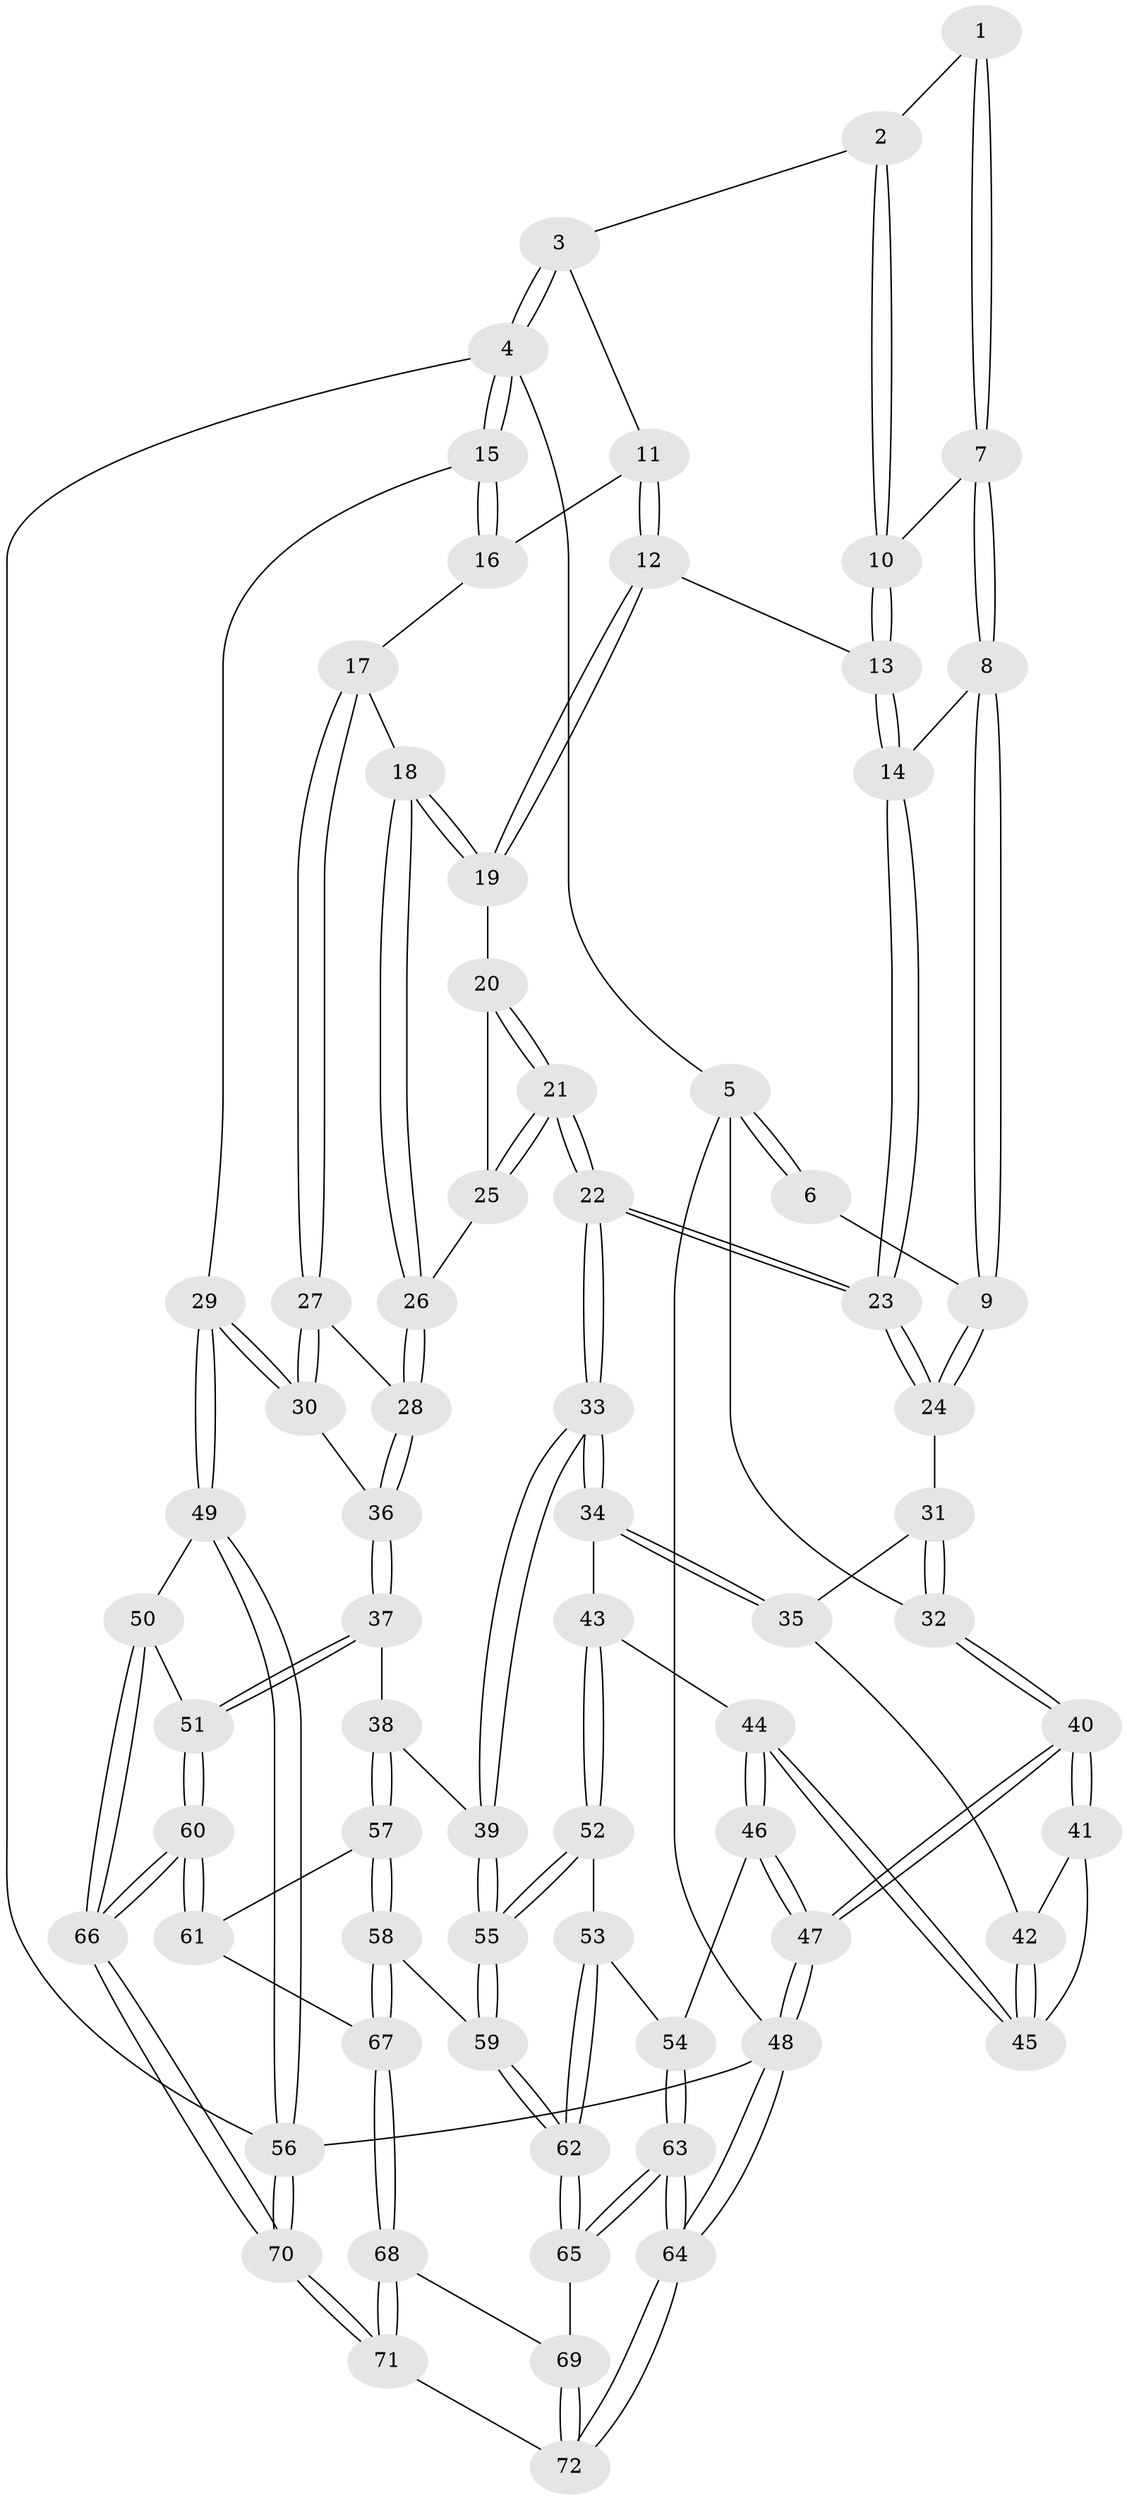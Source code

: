 // coarse degree distribution, {3: 0.1590909090909091, 4: 0.5227272727272727, 5: 0.22727272727272727, 6: 0.06818181818181818, 7: 0.022727272727272728}
// Generated by graph-tools (version 1.1) at 2025/42/03/06/25 10:42:36]
// undirected, 72 vertices, 177 edges
graph export_dot {
graph [start="1"]
  node [color=gray90,style=filled];
  1 [pos="+0.33655462339226+0"];
  2 [pos="+0.6558050986397149+0"];
  3 [pos="+0.7463592005426192+0"];
  4 [pos="+1+0"];
  5 [pos="+0+0"];
  6 [pos="+0.1658909408906347+0"];
  7 [pos="+0.3391396568789111+0.03164857987321141"];
  8 [pos="+0.26556567838631684+0.1412550243455119"];
  9 [pos="+0.2109453317054779+0.19546747621347846"];
  10 [pos="+0.44969453010235766+0.09339243777160429"];
  11 [pos="+0.7427581191731168+0"];
  12 [pos="+0.6698347066813263+0.1108274772757446"];
  13 [pos="+0.5026214092935372+0.17092651604809733"];
  14 [pos="+0.49559492297210955+0.18271193240842898"];
  15 [pos="+1+0.2021641936925906"];
  16 [pos="+0.9070718119836125+0.14228566592616357"];
  17 [pos="+0.8624133533003119+0.2473214016047563"];
  18 [pos="+0.8533600647592432+0.2480469575684096"];
  19 [pos="+0.6812746729520546+0.1494915662842018"];
  20 [pos="+0.6813502861842512+0.16884791033789873"];
  21 [pos="+0.520890936806606+0.4368696779925215"];
  22 [pos="+0.47709867802899336+0.4708347228241932"];
  23 [pos="+0.43832349845508883+0.35927951659120433"];
  24 [pos="+0.2090048953771748+0.19801242615030093"];
  25 [pos="+0.7371585486972724+0.33312318990846573"];
  26 [pos="+0.7404353789711975+0.33437692270090347"];
  27 [pos="+0.9237510888904062+0.3259470329966458"];
  28 [pos="+0.7630942017795144+0.3594727780838588"];
  29 [pos="+1+0.40094094523031226"];
  30 [pos="+1+0.40029478585728273"];
  31 [pos="+0.15133291768256302+0.21262765281332507"];
  32 [pos="+0+0.011517211271576441"];
  33 [pos="+0.47613016917853757+0.47865181214808344"];
  34 [pos="+0.346171284824117+0.4992533202689054"];
  35 [pos="+0.14724341611642877+0.3074367267550748"];
  36 [pos="+0.8209601303489938+0.5018044833813525"];
  37 [pos="+0.8168210280390436+0.5081848605138748"];
  38 [pos="+0.5516953137407297+0.5621371776449736"];
  39 [pos="+0.5045685147042265+0.5291595447467778"];
  40 [pos="+0+0.4520369642969001"];
  41 [pos="+0+0.43304127918517277"];
  42 [pos="+0.12704114935163557+0.366779231217779"];
  43 [pos="+0.2591852474865941+0.5339739893926398"];
  44 [pos="+0.1623647648271525+0.5276148809172079"];
  45 [pos="+0.14657646161834212+0.49279241112003236"];
  46 [pos="+0.04618266890584865+0.6381753420337296"];
  47 [pos="+0+0.6481012413095975"];
  48 [pos="+0+1"];
  49 [pos="+1+0.7707402319998389"];
  50 [pos="+0.9800238522173463+0.74148511379513"];
  51 [pos="+0.8902824574783601+0.7255639650413179"];
  52 [pos="+0.24500146432942305+0.6982231666071276"];
  53 [pos="+0.13516315192990483+0.7102084531784257"];
  54 [pos="+0.11547922243478564+0.7040732773530324"];
  55 [pos="+0.341630382792307+0.7842480964890597"];
  56 [pos="+1+1"];
  57 [pos="+0.5816613943222404+0.6238710995629082"];
  58 [pos="+0.4465513616044955+0.8576320433460861"];
  59 [pos="+0.34159622497655046+0.7913485635908163"];
  60 [pos="+0.7185221831906027+0.8054143218839225"];
  61 [pos="+0.683953512030229+0.7814693192196266"];
  62 [pos="+0.2434137867477475+0.8919303851900274"];
  63 [pos="+0.06068081023433653+1"];
  64 [pos="+0+1"];
  65 [pos="+0.2419136103734482+0.8946329083719146"];
  66 [pos="+0.73246483528481+1"];
  67 [pos="+0.46539930981936567+0.876417293092846"];
  68 [pos="+0.46952197615315944+0.9136289227489552"];
  69 [pos="+0.3764633477239862+0.9629310614232433"];
  70 [pos="+0.7328224575290522+1"];
  71 [pos="+0.6132005965533873+1"];
  72 [pos="+0.36466938697093176+1"];
  1 -- 2;
  1 -- 7;
  1 -- 7;
  2 -- 3;
  2 -- 10;
  2 -- 10;
  3 -- 4;
  3 -- 4;
  3 -- 11;
  4 -- 5;
  4 -- 15;
  4 -- 15;
  4 -- 56;
  5 -- 6;
  5 -- 6;
  5 -- 32;
  5 -- 48;
  6 -- 9;
  7 -- 8;
  7 -- 8;
  7 -- 10;
  8 -- 9;
  8 -- 9;
  8 -- 14;
  9 -- 24;
  9 -- 24;
  10 -- 13;
  10 -- 13;
  11 -- 12;
  11 -- 12;
  11 -- 16;
  12 -- 13;
  12 -- 19;
  12 -- 19;
  13 -- 14;
  13 -- 14;
  14 -- 23;
  14 -- 23;
  15 -- 16;
  15 -- 16;
  15 -- 29;
  16 -- 17;
  17 -- 18;
  17 -- 27;
  17 -- 27;
  18 -- 19;
  18 -- 19;
  18 -- 26;
  18 -- 26;
  19 -- 20;
  20 -- 21;
  20 -- 21;
  20 -- 25;
  21 -- 22;
  21 -- 22;
  21 -- 25;
  21 -- 25;
  22 -- 23;
  22 -- 23;
  22 -- 33;
  22 -- 33;
  23 -- 24;
  23 -- 24;
  24 -- 31;
  25 -- 26;
  26 -- 28;
  26 -- 28;
  27 -- 28;
  27 -- 30;
  27 -- 30;
  28 -- 36;
  28 -- 36;
  29 -- 30;
  29 -- 30;
  29 -- 49;
  29 -- 49;
  30 -- 36;
  31 -- 32;
  31 -- 32;
  31 -- 35;
  32 -- 40;
  32 -- 40;
  33 -- 34;
  33 -- 34;
  33 -- 39;
  33 -- 39;
  34 -- 35;
  34 -- 35;
  34 -- 43;
  35 -- 42;
  36 -- 37;
  36 -- 37;
  37 -- 38;
  37 -- 51;
  37 -- 51;
  38 -- 39;
  38 -- 57;
  38 -- 57;
  39 -- 55;
  39 -- 55;
  40 -- 41;
  40 -- 41;
  40 -- 47;
  40 -- 47;
  41 -- 42;
  41 -- 45;
  42 -- 45;
  42 -- 45;
  43 -- 44;
  43 -- 52;
  43 -- 52;
  44 -- 45;
  44 -- 45;
  44 -- 46;
  44 -- 46;
  46 -- 47;
  46 -- 47;
  46 -- 54;
  47 -- 48;
  47 -- 48;
  48 -- 64;
  48 -- 64;
  48 -- 56;
  49 -- 50;
  49 -- 56;
  49 -- 56;
  50 -- 51;
  50 -- 66;
  50 -- 66;
  51 -- 60;
  51 -- 60;
  52 -- 53;
  52 -- 55;
  52 -- 55;
  53 -- 54;
  53 -- 62;
  53 -- 62;
  54 -- 63;
  54 -- 63;
  55 -- 59;
  55 -- 59;
  56 -- 70;
  56 -- 70;
  57 -- 58;
  57 -- 58;
  57 -- 61;
  58 -- 59;
  58 -- 67;
  58 -- 67;
  59 -- 62;
  59 -- 62;
  60 -- 61;
  60 -- 61;
  60 -- 66;
  60 -- 66;
  61 -- 67;
  62 -- 65;
  62 -- 65;
  63 -- 64;
  63 -- 64;
  63 -- 65;
  63 -- 65;
  64 -- 72;
  64 -- 72;
  65 -- 69;
  66 -- 70;
  66 -- 70;
  67 -- 68;
  67 -- 68;
  68 -- 69;
  68 -- 71;
  68 -- 71;
  69 -- 72;
  69 -- 72;
  70 -- 71;
  70 -- 71;
  71 -- 72;
}
